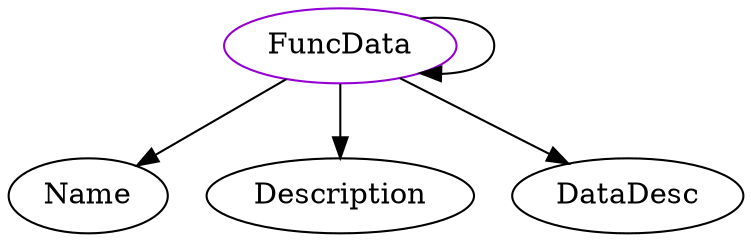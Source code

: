 digraph funcdata{
FuncData -> Name;
FuncData -> Description;
FuncData -> DataDesc;
FuncData -> FuncData;
FuncData	[shape=oval, color=darkviolet, label="FuncData"];
}
